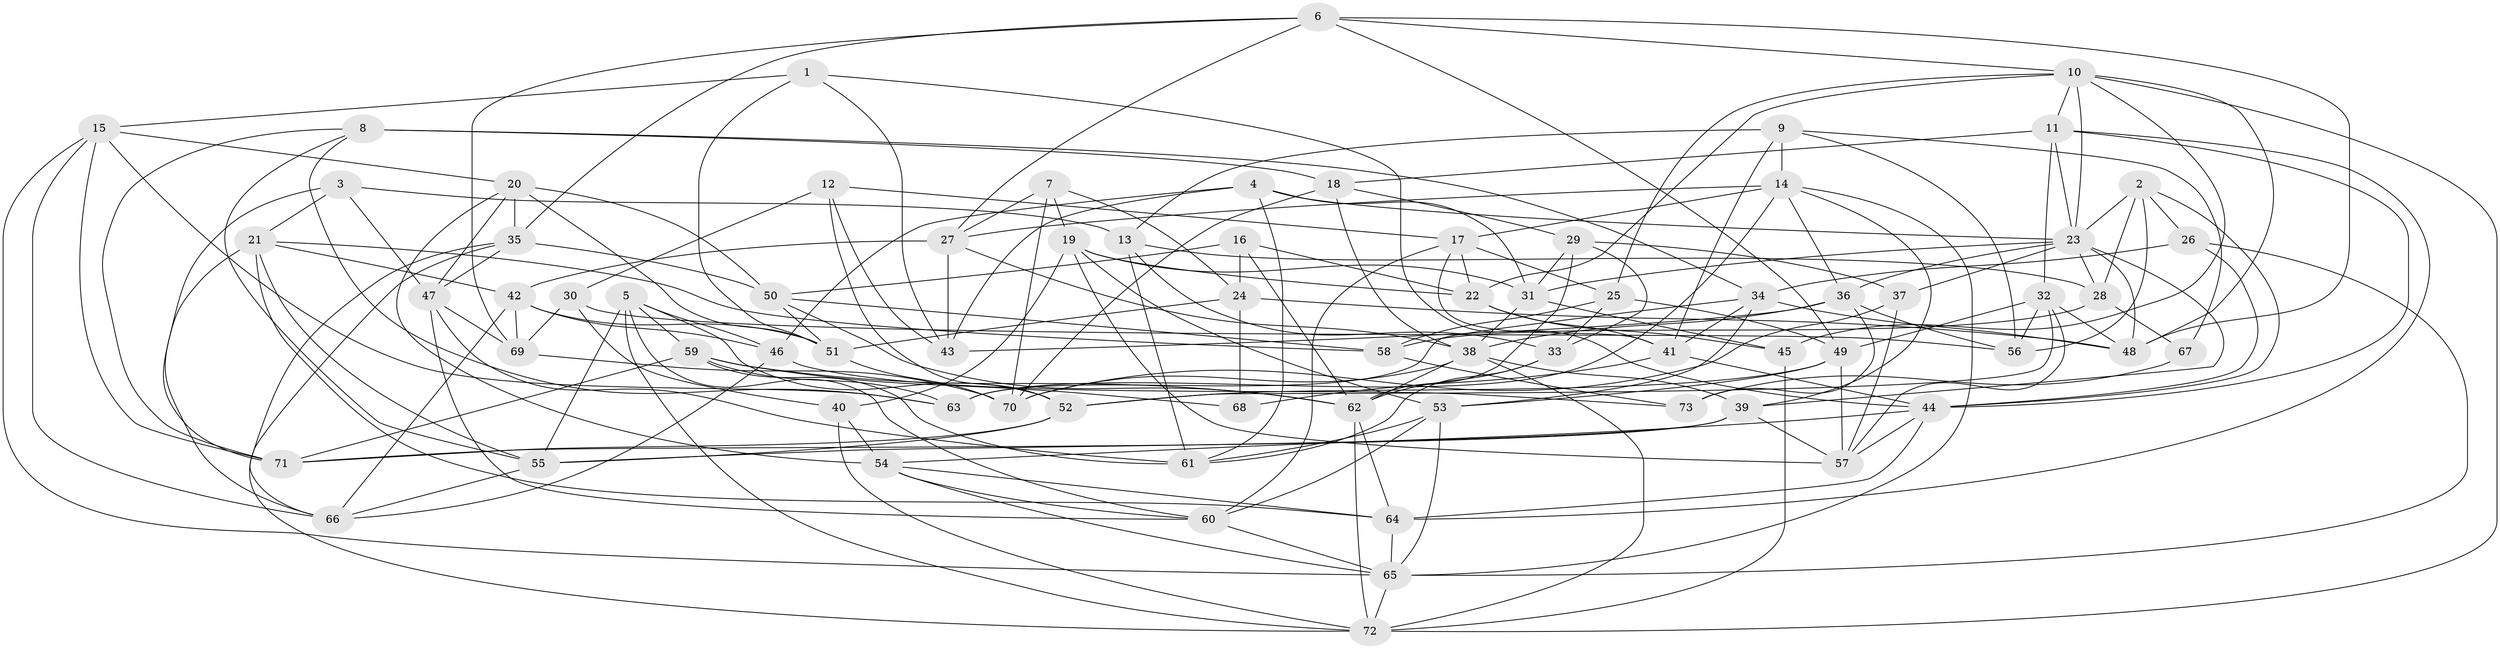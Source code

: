 // original degree distribution, {4: 1.0}
// Generated by graph-tools (version 1.1) at 2025/02/03/09/25 03:02:58]
// undirected, 73 vertices, 205 edges
graph export_dot {
graph [start="1"]
  node [color=gray90,style=filled];
  1;
  2;
  3;
  4;
  5;
  6;
  7;
  8;
  9;
  10;
  11;
  12;
  13;
  14;
  15;
  16;
  17;
  18;
  19;
  20;
  21;
  22;
  23;
  24;
  25;
  26;
  27;
  28;
  29;
  30;
  31;
  32;
  33;
  34;
  35;
  36;
  37;
  38;
  39;
  40;
  41;
  42;
  43;
  44;
  45;
  46;
  47;
  48;
  49;
  50;
  51;
  52;
  53;
  54;
  55;
  56;
  57;
  58;
  59;
  60;
  61;
  62;
  63;
  64;
  65;
  66;
  67;
  68;
  69;
  70;
  71;
  72;
  73;
  1 -- 15 [weight=1.0];
  1 -- 43 [weight=1.0];
  1 -- 44 [weight=1.0];
  1 -- 51 [weight=1.0];
  2 -- 23 [weight=1.0];
  2 -- 26 [weight=1.0];
  2 -- 28 [weight=2.0];
  2 -- 44 [weight=1.0];
  2 -- 56 [weight=1.0];
  3 -- 13 [weight=1.0];
  3 -- 21 [weight=1.0];
  3 -- 47 [weight=1.0];
  3 -- 71 [weight=1.0];
  4 -- 23 [weight=1.0];
  4 -- 31 [weight=1.0];
  4 -- 43 [weight=2.0];
  4 -- 46 [weight=1.0];
  4 -- 61 [weight=1.0];
  5 -- 46 [weight=1.0];
  5 -- 52 [weight=1.0];
  5 -- 55 [weight=1.0];
  5 -- 59 [weight=1.0];
  5 -- 60 [weight=1.0];
  5 -- 72 [weight=1.0];
  6 -- 10 [weight=1.0];
  6 -- 27 [weight=1.0];
  6 -- 35 [weight=1.0];
  6 -- 48 [weight=1.0];
  6 -- 49 [weight=1.0];
  6 -- 69 [weight=1.0];
  7 -- 19 [weight=1.0];
  7 -- 24 [weight=1.0];
  7 -- 27 [weight=1.0];
  7 -- 70 [weight=1.0];
  8 -- 18 [weight=2.0];
  8 -- 34 [weight=1.0];
  8 -- 55 [weight=1.0];
  8 -- 63 [weight=1.0];
  8 -- 71 [weight=1.0];
  9 -- 13 [weight=2.0];
  9 -- 14 [weight=1.0];
  9 -- 41 [weight=1.0];
  9 -- 56 [weight=1.0];
  9 -- 67 [weight=1.0];
  10 -- 11 [weight=1.0];
  10 -- 22 [weight=1.0];
  10 -- 23 [weight=1.0];
  10 -- 25 [weight=1.0];
  10 -- 45 [weight=1.0];
  10 -- 48 [weight=1.0];
  10 -- 72 [weight=1.0];
  11 -- 18 [weight=1.0];
  11 -- 23 [weight=1.0];
  11 -- 32 [weight=1.0];
  11 -- 44 [weight=1.0];
  11 -- 64 [weight=1.0];
  12 -- 17 [weight=1.0];
  12 -- 30 [weight=1.0];
  12 -- 43 [weight=1.0];
  12 -- 52 [weight=1.0];
  13 -- 28 [weight=1.0];
  13 -- 33 [weight=1.0];
  13 -- 61 [weight=1.0];
  14 -- 17 [weight=1.0];
  14 -- 27 [weight=1.0];
  14 -- 36 [weight=1.0];
  14 -- 39 [weight=1.0];
  14 -- 63 [weight=2.0];
  14 -- 65 [weight=1.0];
  15 -- 20 [weight=1.0];
  15 -- 63 [weight=1.0];
  15 -- 65 [weight=1.0];
  15 -- 66 [weight=1.0];
  15 -- 71 [weight=1.0];
  16 -- 22 [weight=1.0];
  16 -- 24 [weight=1.0];
  16 -- 50 [weight=1.0];
  16 -- 62 [weight=1.0];
  17 -- 22 [weight=1.0];
  17 -- 25 [weight=1.0];
  17 -- 41 [weight=1.0];
  17 -- 60 [weight=1.0];
  18 -- 29 [weight=1.0];
  18 -- 38 [weight=1.0];
  18 -- 70 [weight=1.0];
  19 -- 22 [weight=1.0];
  19 -- 31 [weight=1.0];
  19 -- 40 [weight=1.0];
  19 -- 53 [weight=1.0];
  19 -- 57 [weight=1.0];
  20 -- 35 [weight=1.0];
  20 -- 47 [weight=1.0];
  20 -- 50 [weight=1.0];
  20 -- 51 [weight=1.0];
  20 -- 54 [weight=1.0];
  21 -- 42 [weight=1.0];
  21 -- 55 [weight=1.0];
  21 -- 58 [weight=1.0];
  21 -- 64 [weight=1.0];
  21 -- 66 [weight=1.0];
  22 -- 41 [weight=1.0];
  22 -- 45 [weight=1.0];
  23 -- 28 [weight=1.0];
  23 -- 31 [weight=1.0];
  23 -- 36 [weight=1.0];
  23 -- 37 [weight=1.0];
  23 -- 39 [weight=1.0];
  23 -- 48 [weight=1.0];
  24 -- 48 [weight=1.0];
  24 -- 51 [weight=1.0];
  24 -- 68 [weight=2.0];
  25 -- 33 [weight=1.0];
  25 -- 49 [weight=1.0];
  25 -- 58 [weight=2.0];
  26 -- 34 [weight=1.0];
  26 -- 44 [weight=1.0];
  26 -- 65 [weight=1.0];
  27 -- 38 [weight=1.0];
  27 -- 42 [weight=1.0];
  27 -- 43 [weight=1.0];
  28 -- 58 [weight=1.0];
  28 -- 67 [weight=1.0];
  29 -- 31 [weight=1.0];
  29 -- 33 [weight=2.0];
  29 -- 37 [weight=1.0];
  29 -- 62 [weight=1.0];
  30 -- 40 [weight=1.0];
  30 -- 56 [weight=2.0];
  30 -- 69 [weight=2.0];
  31 -- 38 [weight=1.0];
  31 -- 45 [weight=1.0];
  32 -- 48 [weight=1.0];
  32 -- 49 [weight=1.0];
  32 -- 52 [weight=1.0];
  32 -- 56 [weight=1.0];
  32 -- 57 [weight=1.0];
  33 -- 61 [weight=1.0];
  33 -- 62 [weight=1.0];
  34 -- 41 [weight=1.0];
  34 -- 48 [weight=1.0];
  34 -- 53 [weight=1.0];
  34 -- 63 [weight=1.0];
  35 -- 47 [weight=1.0];
  35 -- 50 [weight=1.0];
  35 -- 66 [weight=1.0];
  35 -- 72 [weight=1.0];
  36 -- 38 [weight=1.0];
  36 -- 43 [weight=1.0];
  36 -- 56 [weight=1.0];
  36 -- 73 [weight=1.0];
  37 -- 57 [weight=1.0];
  37 -- 70 [weight=1.0];
  38 -- 39 [weight=1.0];
  38 -- 62 [weight=1.0];
  38 -- 70 [weight=1.0];
  38 -- 72 [weight=1.0];
  39 -- 55 [weight=1.0];
  39 -- 57 [weight=1.0];
  39 -- 71 [weight=1.0];
  40 -- 54 [weight=1.0];
  40 -- 72 [weight=1.0];
  41 -- 44 [weight=1.0];
  41 -- 68 [weight=1.0];
  42 -- 46 [weight=1.0];
  42 -- 51 [weight=1.0];
  42 -- 66 [weight=1.0];
  42 -- 69 [weight=1.0];
  44 -- 54 [weight=1.0];
  44 -- 57 [weight=1.0];
  44 -- 64 [weight=1.0];
  45 -- 72 [weight=1.0];
  46 -- 66 [weight=1.0];
  46 -- 73 [weight=2.0];
  47 -- 60 [weight=1.0];
  47 -- 61 [weight=1.0];
  47 -- 69 [weight=1.0];
  49 -- 52 [weight=1.0];
  49 -- 53 [weight=1.0];
  49 -- 57 [weight=1.0];
  50 -- 51 [weight=1.0];
  50 -- 58 [weight=1.0];
  50 -- 62 [weight=1.0];
  51 -- 70 [weight=1.0];
  52 -- 55 [weight=1.0];
  52 -- 71 [weight=1.0];
  53 -- 60 [weight=1.0];
  53 -- 61 [weight=1.0];
  53 -- 65 [weight=1.0];
  54 -- 60 [weight=1.0];
  54 -- 64 [weight=1.0];
  54 -- 65 [weight=1.0];
  55 -- 66 [weight=1.0];
  58 -- 73 [weight=1.0];
  59 -- 61 [weight=1.0];
  59 -- 62 [weight=1.0];
  59 -- 63 [weight=1.0];
  59 -- 68 [weight=1.0];
  59 -- 71 [weight=1.0];
  60 -- 65 [weight=1.0];
  62 -- 64 [weight=1.0];
  62 -- 72 [weight=1.0];
  64 -- 65 [weight=1.0];
  65 -- 72 [weight=1.0];
  67 -- 73 [weight=2.0];
  69 -- 70 [weight=1.0];
}
